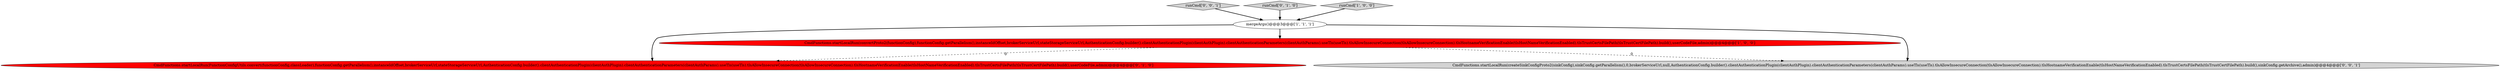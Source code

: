 digraph {
6 [style = filled, label = "runCmd['0', '0', '1']", fillcolor = lightgray, shape = diamond image = "AAA0AAABBB3BBB"];
4 [style = filled, label = "runCmd['0', '1', '0']", fillcolor = lightgray, shape = diamond image = "AAA0AAABBB2BBB"];
3 [style = filled, label = "CmdFunctions.startLocalRun(FunctionConfigUtils.convert(functionConfig,classLoader),functionConfig.getParallelism(),instanceIdOffset,brokerServiceUrl,stateStorageServiceUrl,AuthenticationConfig.builder().clientAuthenticationPlugin(clientAuthPlugin).clientAuthenticationParameters(clientAuthParams).useTls(useTls).tlsAllowInsecureConnection(tlsAllowInsecureConnection).tlsHostnameVerificationEnable(tlsHostNameVerificationEnabled).tlsTrustCertsFilePath(tlsTrustCertFilePath).build(),userCodeFile,admin)@@@4@@@['0', '1', '0']", fillcolor = red, shape = ellipse image = "AAA1AAABBB2BBB"];
2 [style = filled, label = "runCmd['1', '0', '0']", fillcolor = lightgray, shape = diamond image = "AAA0AAABBB1BBB"];
1 [style = filled, label = "mergeArgs()@@@3@@@['1', '1', '1']", fillcolor = white, shape = ellipse image = "AAA0AAABBB1BBB"];
5 [style = filled, label = "CmdFunctions.startLocalRun(createSinkConfigProto2(sinkConfig),sinkConfig.getParallelism(),0,brokerServiceUrl,null,AuthenticationConfig.builder().clientAuthenticationPlugin(clientAuthPlugin).clientAuthenticationParameters(clientAuthParams).useTls(useTls).tlsAllowInsecureConnection(tlsAllowInsecureConnection).tlsHostnameVerificationEnable(tlsHostNameVerificationEnabled).tlsTrustCertsFilePath(tlsTrustCertFilePath).build(),sinkConfig.getArchive(),admin)@@@4@@@['0', '0', '1']", fillcolor = lightgray, shape = ellipse image = "AAA0AAABBB3BBB"];
0 [style = filled, label = "CmdFunctions.startLocalRun(convertProto2(functionConfig),functionConfig.getParallelism(),instanceIdOffset,brokerServiceUrl,stateStorageServiceUrl,AuthenticationConfig.builder().clientAuthenticationPlugin(clientAuthPlugin).clientAuthenticationParameters(clientAuthParams).useTls(useTls).tlsAllowInsecureConnection(tlsAllowInsecureConnection).tlsHostnameVerificationEnable(tlsHostNameVerificationEnabled).tlsTrustCertsFilePath(tlsTrustCertFilePath).build(),userCodeFile,admin)@@@4@@@['1', '0', '0']", fillcolor = red, shape = ellipse image = "AAA1AAABBB1BBB"];
1->3 [style = bold, label=""];
1->5 [style = bold, label=""];
6->1 [style = bold, label=""];
4->1 [style = bold, label=""];
0->3 [style = dashed, label="0"];
1->0 [style = bold, label=""];
0->5 [style = dashed, label="0"];
2->1 [style = bold, label=""];
}
